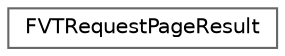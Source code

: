 digraph "Graphical Class Hierarchy"
{
 // INTERACTIVE_SVG=YES
 // LATEX_PDF_SIZE
  bgcolor="transparent";
  edge [fontname=Helvetica,fontsize=10,labelfontname=Helvetica,labelfontsize=10];
  node [fontname=Helvetica,fontsize=10,shape=box,height=0.2,width=0.4];
  rankdir="LR";
  Node0 [id="Node000000",label="FVTRequestPageResult",height=0.2,width=0.4,color="grey40", fillcolor="white", style="filled",URL="$de/db5/structFVTRequestPageResult.html",tooltip=" "];
}

